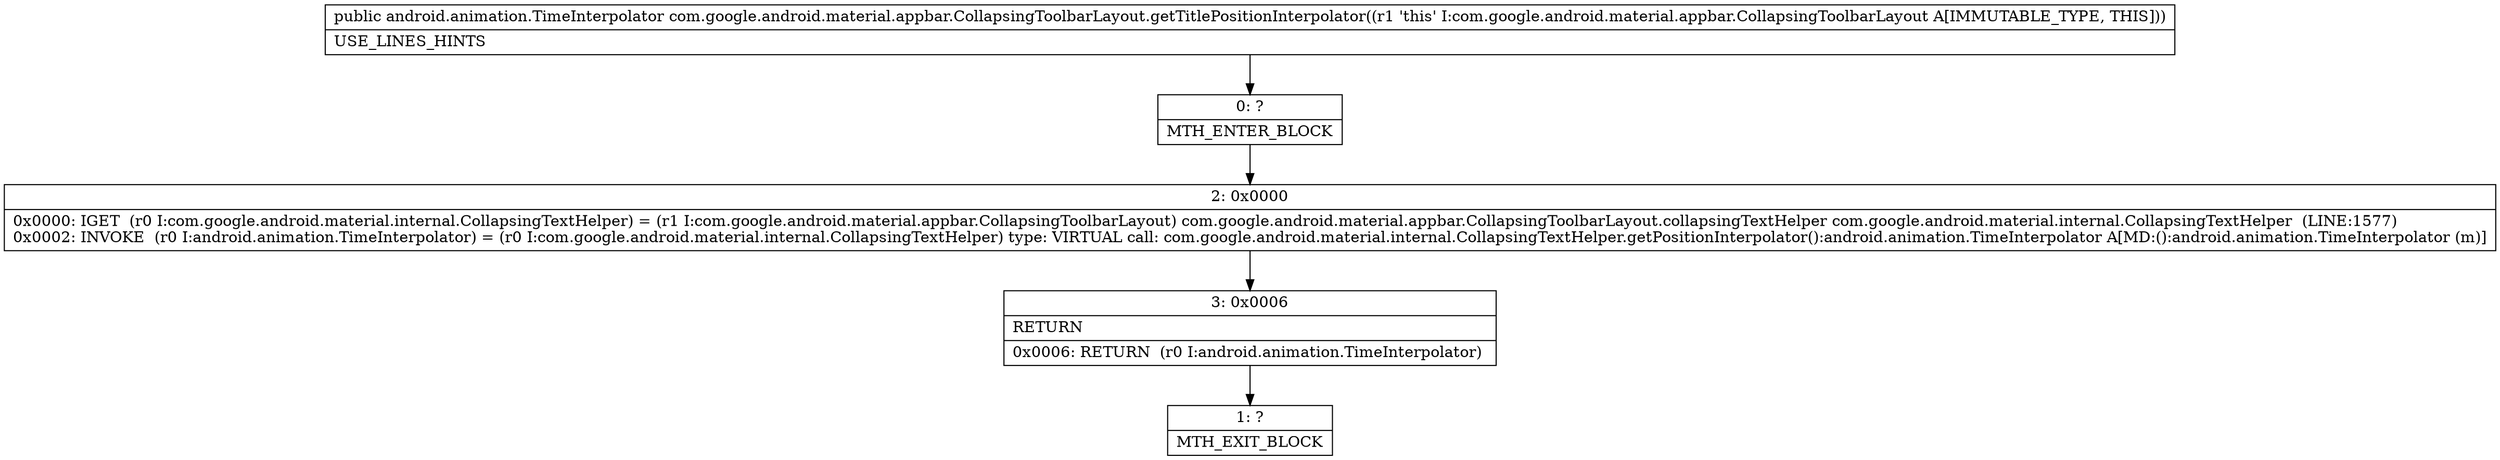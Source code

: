 digraph "CFG forcom.google.android.material.appbar.CollapsingToolbarLayout.getTitlePositionInterpolator()Landroid\/animation\/TimeInterpolator;" {
Node_0 [shape=record,label="{0\:\ ?|MTH_ENTER_BLOCK\l}"];
Node_2 [shape=record,label="{2\:\ 0x0000|0x0000: IGET  (r0 I:com.google.android.material.internal.CollapsingTextHelper) = (r1 I:com.google.android.material.appbar.CollapsingToolbarLayout) com.google.android.material.appbar.CollapsingToolbarLayout.collapsingTextHelper com.google.android.material.internal.CollapsingTextHelper  (LINE:1577)\l0x0002: INVOKE  (r0 I:android.animation.TimeInterpolator) = (r0 I:com.google.android.material.internal.CollapsingTextHelper) type: VIRTUAL call: com.google.android.material.internal.CollapsingTextHelper.getPositionInterpolator():android.animation.TimeInterpolator A[MD:():android.animation.TimeInterpolator (m)]\l}"];
Node_3 [shape=record,label="{3\:\ 0x0006|RETURN\l|0x0006: RETURN  (r0 I:android.animation.TimeInterpolator) \l}"];
Node_1 [shape=record,label="{1\:\ ?|MTH_EXIT_BLOCK\l}"];
MethodNode[shape=record,label="{public android.animation.TimeInterpolator com.google.android.material.appbar.CollapsingToolbarLayout.getTitlePositionInterpolator((r1 'this' I:com.google.android.material.appbar.CollapsingToolbarLayout A[IMMUTABLE_TYPE, THIS]))  | USE_LINES_HINTS\l}"];
MethodNode -> Node_0;Node_0 -> Node_2;
Node_2 -> Node_3;
Node_3 -> Node_1;
}


